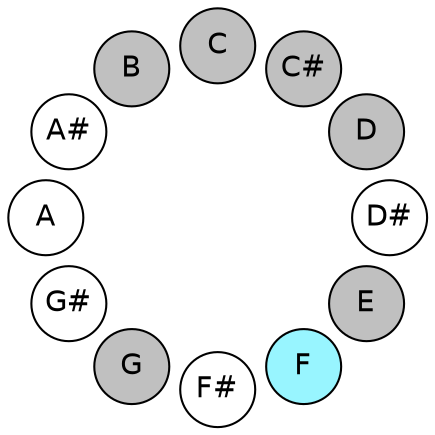 
graph {

layout = circo;
mindist = .1

node [shape = circle, fontname = Helvetica, margin = 0, style = filled]
edge [style=invis]

subgraph 1 {
	"E" -- "F" -- "F#" -- "G" -- "G#" -- "A" -- "A#" -- "B" -- "C" -- "C#" -- "D" -- "D#" -- "E"
}

"C" [fillcolor = gray];
"C#" [fillcolor = gray];
"D" [fillcolor = gray];
"D#" [fillcolor = white];
"E" [fillcolor = gray];
"F" [fillcolor = cadetblue1];
"F#" [fillcolor = white];
"G" [fillcolor = gray];
"G#" [fillcolor = white];
"A" [fillcolor = white];
"A#" [fillcolor = white];
"B" [fillcolor = gray];
}
